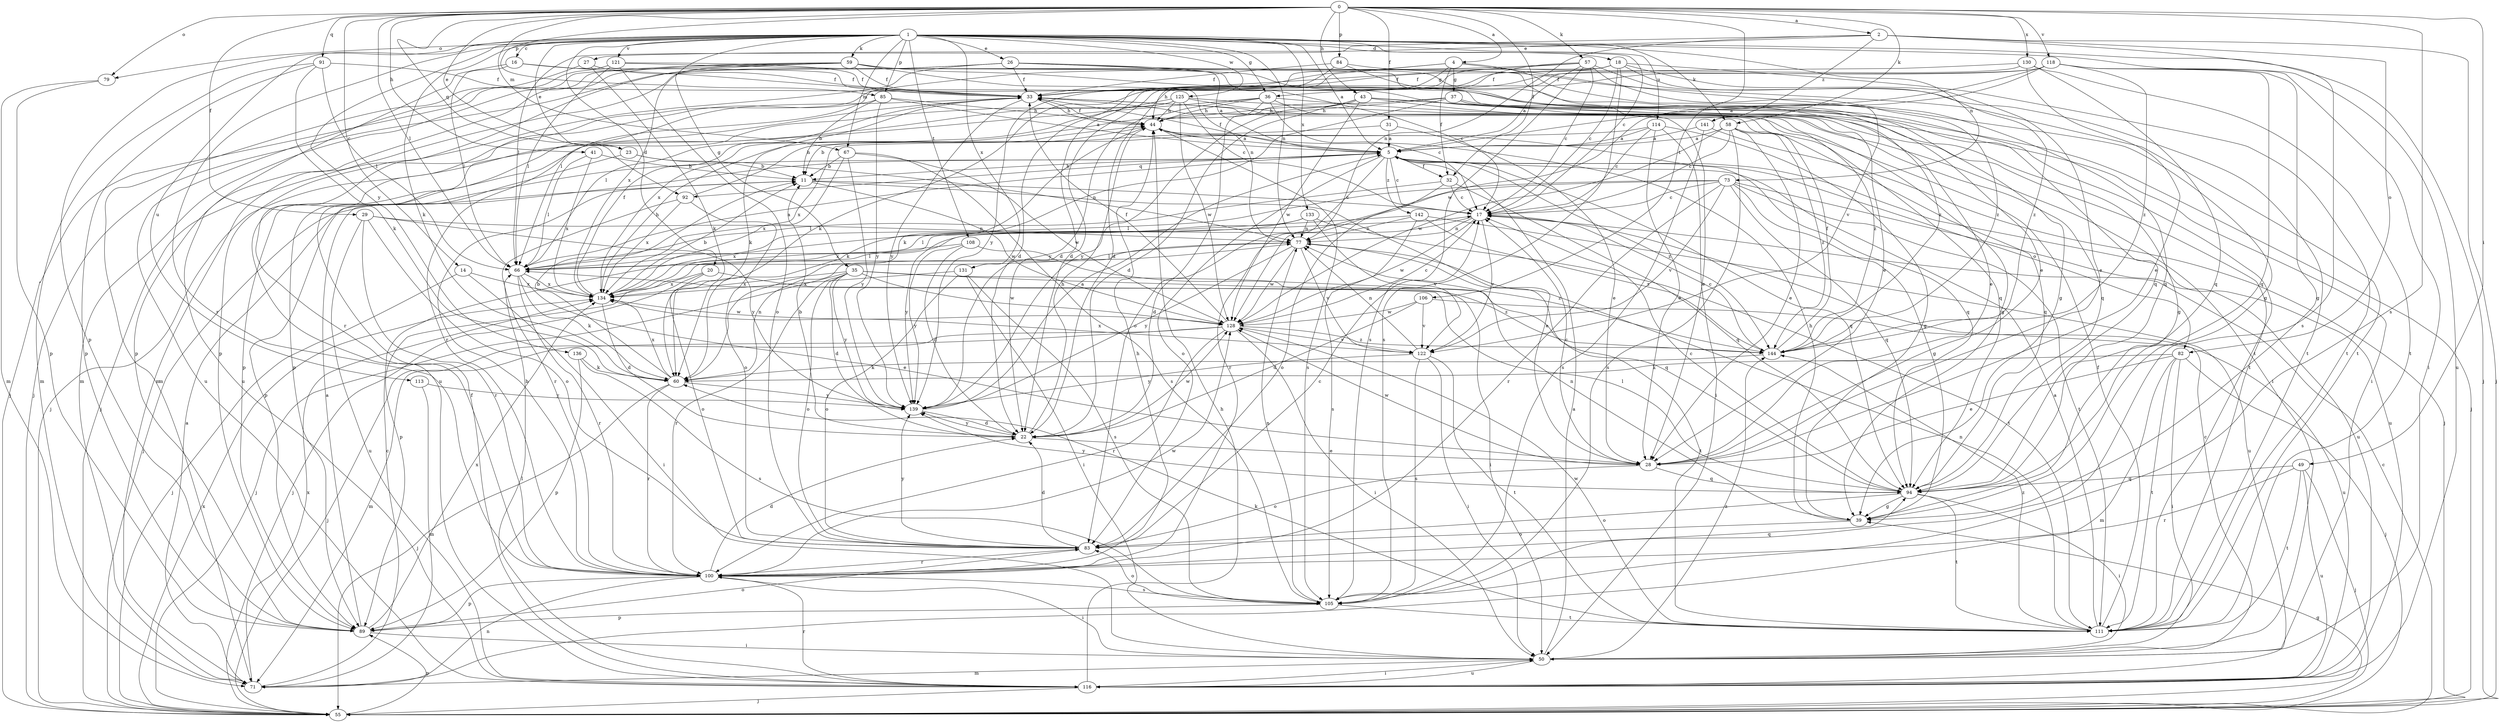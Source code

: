 strict digraph  {
0;
1;
2;
4;
5;
11;
14;
16;
17;
18;
20;
22;
23;
26;
27;
28;
29;
31;
32;
33;
35;
36;
37;
39;
41;
43;
44;
49;
50;
55;
57;
58;
59;
60;
66;
67;
71;
73;
77;
79;
82;
83;
84;
85;
89;
91;
92;
94;
100;
105;
106;
108;
111;
113;
114;
116;
118;
121;
122;
125;
128;
130;
131;
133;
134;
136;
139;
141;
142;
144;
0 -> 2  [label=a];
0 -> 4  [label=a];
0 -> 14  [label=c];
0 -> 23  [label=e];
0 -> 29  [label=f];
0 -> 31  [label=f];
0 -> 32  [label=f];
0 -> 41  [label=h];
0 -> 43  [label=h];
0 -> 49  [label=i];
0 -> 57  [label=k];
0 -> 58  [label=k];
0 -> 66  [label=l];
0 -> 67  [label=m];
0 -> 79  [label=o];
0 -> 84  [label=p];
0 -> 85  [label=p];
0 -> 91  [label=q];
0 -> 92  [label=q];
0 -> 105  [label=s];
0 -> 106  [label=t];
0 -> 118  [label=v];
0 -> 130  [label=x];
1 -> 5  [label=a];
1 -> 16  [label=c];
1 -> 17  [label=c];
1 -> 18  [label=d];
1 -> 20  [label=d];
1 -> 23  [label=e];
1 -> 26  [label=e];
1 -> 35  [label=g];
1 -> 36  [label=g];
1 -> 55  [label=j];
1 -> 58  [label=k];
1 -> 59  [label=k];
1 -> 60  [label=k];
1 -> 67  [label=m];
1 -> 73  [label=n];
1 -> 77  [label=n];
1 -> 79  [label=o];
1 -> 85  [label=p];
1 -> 89  [label=p];
1 -> 100  [label=r];
1 -> 108  [label=t];
1 -> 113  [label=u];
1 -> 114  [label=u];
1 -> 116  [label=u];
1 -> 121  [label=v];
1 -> 125  [label=w];
1 -> 131  [label=x];
1 -> 133  [label=x];
1 -> 136  [label=y];
2 -> 27  [label=e];
2 -> 55  [label=j];
2 -> 66  [label=l];
2 -> 77  [label=n];
2 -> 82  [label=o];
2 -> 105  [label=s];
2 -> 141  [label=z];
4 -> 22  [label=d];
4 -> 32  [label=f];
4 -> 36  [label=g];
4 -> 37  [label=g];
4 -> 39  [label=g];
4 -> 122  [label=v];
4 -> 139  [label=y];
5 -> 11  [label=b];
5 -> 17  [label=c];
5 -> 32  [label=f];
5 -> 33  [label=f];
5 -> 82  [label=o];
5 -> 83  [label=o];
5 -> 92  [label=q];
5 -> 94  [label=q];
5 -> 100  [label=r];
5 -> 116  [label=u];
5 -> 142  [label=z];
5 -> 144  [label=z];
11 -> 17  [label=c];
11 -> 28  [label=e];
11 -> 55  [label=j];
11 -> 128  [label=w];
14 -> 50  [label=i];
14 -> 55  [label=j];
14 -> 134  [label=x];
16 -> 33  [label=f];
16 -> 66  [label=l];
16 -> 94  [label=q];
16 -> 116  [label=u];
17 -> 77  [label=n];
17 -> 122  [label=v];
17 -> 128  [label=w];
17 -> 134  [label=x];
18 -> 17  [label=c];
18 -> 28  [label=e];
18 -> 33  [label=f];
18 -> 60  [label=k];
18 -> 105  [label=s];
18 -> 111  [label=t];
18 -> 116  [label=u];
18 -> 144  [label=z];
20 -> 55  [label=j];
20 -> 83  [label=o];
20 -> 134  [label=x];
20 -> 144  [label=z];
22 -> 11  [label=b];
22 -> 28  [label=e];
22 -> 44  [label=h];
22 -> 128  [label=w];
22 -> 139  [label=y];
23 -> 11  [label=b];
23 -> 77  [label=n];
23 -> 89  [label=p];
26 -> 5  [label=a];
26 -> 17  [label=c];
26 -> 28  [label=e];
26 -> 33  [label=f];
26 -> 55  [label=j];
26 -> 71  [label=m];
26 -> 89  [label=p];
27 -> 33  [label=f];
27 -> 60  [label=k];
27 -> 71  [label=m];
28 -> 17  [label=c];
28 -> 83  [label=o];
28 -> 94  [label=q];
28 -> 128  [label=w];
29 -> 77  [label=n];
29 -> 83  [label=o];
29 -> 100  [label=r];
29 -> 116  [label=u];
29 -> 139  [label=y];
31 -> 5  [label=a];
31 -> 11  [label=b];
31 -> 28  [label=e];
32 -> 17  [label=c];
32 -> 66  [label=l];
32 -> 83  [label=o];
32 -> 94  [label=q];
33 -> 44  [label=h];
33 -> 60  [label=k];
33 -> 89  [label=p];
33 -> 94  [label=q];
33 -> 139  [label=y];
35 -> 22  [label=d];
35 -> 50  [label=i];
35 -> 55  [label=j];
35 -> 83  [label=o];
35 -> 100  [label=r];
35 -> 111  [label=t];
35 -> 128  [label=w];
35 -> 134  [label=x];
35 -> 139  [label=y];
36 -> 17  [label=c];
36 -> 28  [label=e];
36 -> 44  [label=h];
36 -> 50  [label=i];
36 -> 83  [label=o];
36 -> 89  [label=p];
36 -> 139  [label=y];
37 -> 28  [label=e];
37 -> 39  [label=g];
37 -> 44  [label=h];
37 -> 55  [label=j];
37 -> 60  [label=k];
37 -> 134  [label=x];
39 -> 44  [label=h];
39 -> 77  [label=n];
39 -> 83  [label=o];
41 -> 11  [label=b];
41 -> 66  [label=l];
41 -> 134  [label=x];
43 -> 22  [label=d];
43 -> 44  [label=h];
43 -> 50  [label=i];
43 -> 94  [label=q];
43 -> 111  [label=t];
43 -> 128  [label=w];
43 -> 139  [label=y];
44 -> 5  [label=a];
44 -> 33  [label=f];
44 -> 60  [label=k];
44 -> 94  [label=q];
44 -> 105  [label=s];
49 -> 55  [label=j];
49 -> 94  [label=q];
49 -> 100  [label=r];
49 -> 111  [label=t];
49 -> 116  [label=u];
50 -> 5  [label=a];
50 -> 17  [label=c];
50 -> 71  [label=m];
50 -> 116  [label=u];
50 -> 144  [label=z];
55 -> 17  [label=c];
55 -> 39  [label=g];
55 -> 89  [label=p];
55 -> 134  [label=x];
57 -> 5  [label=a];
57 -> 17  [label=c];
57 -> 22  [label=d];
57 -> 33  [label=f];
57 -> 66  [label=l];
57 -> 105  [label=s];
57 -> 111  [label=t];
57 -> 144  [label=z];
58 -> 5  [label=a];
58 -> 17  [label=c];
58 -> 28  [label=e];
58 -> 94  [label=q];
58 -> 105  [label=s];
58 -> 128  [label=w];
58 -> 144  [label=z];
59 -> 28  [label=e];
59 -> 33  [label=f];
59 -> 39  [label=g];
59 -> 55  [label=j];
59 -> 71  [label=m];
59 -> 77  [label=n];
59 -> 89  [label=p];
59 -> 94  [label=q];
59 -> 100  [label=r];
59 -> 134  [label=x];
60 -> 11  [label=b];
60 -> 55  [label=j];
60 -> 77  [label=n];
60 -> 100  [label=r];
60 -> 134  [label=x];
60 -> 139  [label=y];
66 -> 5  [label=a];
66 -> 28  [label=e];
66 -> 60  [label=k];
66 -> 100  [label=r];
66 -> 134  [label=x];
67 -> 11  [label=b];
67 -> 105  [label=s];
67 -> 128  [label=w];
67 -> 134  [label=x];
67 -> 139  [label=y];
71 -> 5  [label=a];
71 -> 17  [label=c];
71 -> 134  [label=x];
73 -> 17  [label=c];
73 -> 22  [label=d];
73 -> 39  [label=g];
73 -> 66  [label=l];
73 -> 94  [label=q];
73 -> 100  [label=r];
73 -> 111  [label=t];
73 -> 116  [label=u];
73 -> 122  [label=v];
77 -> 66  [label=l];
77 -> 89  [label=p];
77 -> 94  [label=q];
77 -> 122  [label=v];
77 -> 128  [label=w];
77 -> 139  [label=y];
79 -> 71  [label=m];
79 -> 89  [label=p];
82 -> 28  [label=e];
82 -> 50  [label=i];
82 -> 55  [label=j];
82 -> 60  [label=k];
82 -> 71  [label=m];
82 -> 111  [label=t];
83 -> 17  [label=c];
83 -> 22  [label=d];
83 -> 100  [label=r];
83 -> 139  [label=y];
84 -> 33  [label=f];
84 -> 44  [label=h];
84 -> 111  [label=t];
84 -> 144  [label=z];
85 -> 5  [label=a];
85 -> 11  [label=b];
85 -> 44  [label=h];
85 -> 55  [label=j];
85 -> 139  [label=y];
89 -> 5  [label=a];
89 -> 50  [label=i];
89 -> 83  [label=o];
89 -> 134  [label=x];
91 -> 33  [label=f];
91 -> 60  [label=k];
91 -> 66  [label=l];
91 -> 71  [label=m];
91 -> 89  [label=p];
92 -> 44  [label=h];
92 -> 83  [label=o];
92 -> 100  [label=r];
92 -> 134  [label=x];
94 -> 17  [label=c];
94 -> 39  [label=g];
94 -> 50  [label=i];
94 -> 66  [label=l];
94 -> 83  [label=o];
94 -> 111  [label=t];
94 -> 139  [label=y];
100 -> 11  [label=b];
100 -> 22  [label=d];
100 -> 44  [label=h];
100 -> 50  [label=i];
100 -> 89  [label=p];
100 -> 94  [label=q];
100 -> 105  [label=s];
100 -> 128  [label=w];
100 -> 71  [label=n];
105 -> 77  [label=n];
105 -> 83  [label=o];
105 -> 89  [label=p];
105 -> 111  [label=t];
106 -> 22  [label=d];
106 -> 116  [label=u];
106 -> 122  [label=v];
106 -> 128  [label=w];
108 -> 22  [label=d];
108 -> 66  [label=l];
108 -> 139  [label=y];
108 -> 144  [label=z];
111 -> 5  [label=a];
111 -> 33  [label=f];
111 -> 60  [label=k];
111 -> 77  [label=n];
111 -> 128  [label=w];
111 -> 144  [label=z];
113 -> 71  [label=m];
113 -> 139  [label=y];
114 -> 5  [label=a];
114 -> 17  [label=c];
114 -> 28  [label=e];
114 -> 39  [label=g];
114 -> 50  [label=i];
114 -> 134  [label=x];
116 -> 33  [label=f];
116 -> 44  [label=h];
116 -> 50  [label=i];
116 -> 55  [label=j];
116 -> 66  [label=l];
116 -> 100  [label=r];
118 -> 5  [label=a];
118 -> 22  [label=d];
118 -> 33  [label=f];
118 -> 39  [label=g];
118 -> 50  [label=i];
118 -> 94  [label=q];
118 -> 128  [label=w];
118 -> 144  [label=z];
121 -> 33  [label=f];
121 -> 66  [label=l];
121 -> 83  [label=o];
121 -> 111  [label=t];
121 -> 116  [label=u];
122 -> 50  [label=i];
122 -> 77  [label=n];
122 -> 105  [label=s];
122 -> 111  [label=t];
122 -> 134  [label=x];
122 -> 139  [label=y];
125 -> 17  [label=c];
125 -> 39  [label=g];
125 -> 44  [label=h];
125 -> 55  [label=j];
125 -> 66  [label=l];
125 -> 100  [label=r];
125 -> 128  [label=w];
125 -> 144  [label=z];
128 -> 17  [label=c];
128 -> 33  [label=f];
128 -> 50  [label=i];
128 -> 55  [label=j];
128 -> 71  [label=m];
128 -> 100  [label=r];
128 -> 122  [label=v];
128 -> 144  [label=z];
130 -> 22  [label=d];
130 -> 28  [label=e];
130 -> 33  [label=f];
130 -> 94  [label=q];
130 -> 111  [label=t];
131 -> 50  [label=i];
131 -> 83  [label=o];
131 -> 105  [label=s];
131 -> 134  [label=x];
133 -> 77  [label=n];
133 -> 111  [label=t];
133 -> 122  [label=v];
133 -> 134  [label=x];
133 -> 139  [label=y];
134 -> 11  [label=b];
134 -> 22  [label=d];
134 -> 33  [label=f];
134 -> 44  [label=h];
134 -> 128  [label=w];
136 -> 60  [label=k];
136 -> 89  [label=p];
136 -> 105  [label=s];
139 -> 5  [label=a];
139 -> 22  [label=d];
141 -> 5  [label=a];
141 -> 55  [label=j];
141 -> 105  [label=s];
142 -> 66  [label=l];
142 -> 77  [label=n];
142 -> 105  [label=s];
142 -> 116  [label=u];
142 -> 144  [label=z];
144 -> 17  [label=c];
144 -> 33  [label=f];
144 -> 60  [label=k];
}
